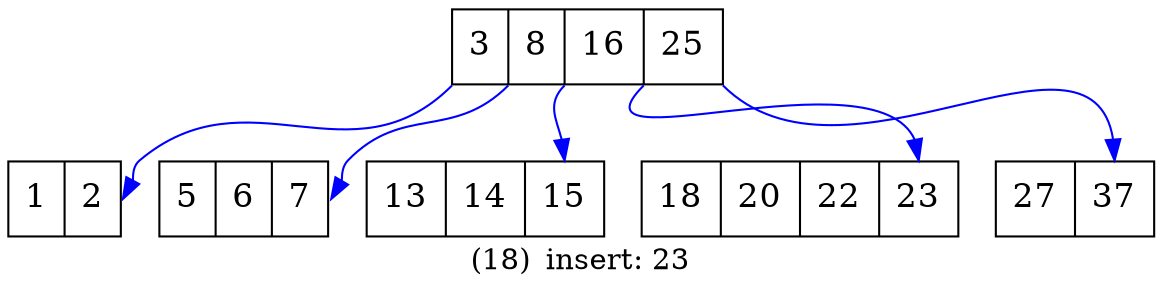 /************************************************
Auto generated by my program which transfer B-Tree to dot file.
Author: wangdq 
Time: 2015-06-08
CSDN: http://blog.csdn.net/wangdingqiaoit
************************************************/

digraph BTree {
	label="(18)	insert: 23";labelloc=b;labeljust=center;
	ordering=out
	node[shape=record,width=0.5,height=0.5,fontsize=16,style="filled", fillcolor="#FFFFFF",fontcolor="black"];
	edge[color="blue", arrowhead="normal"];
		3[label="<f0> 3|<f1> 8|<f2> 16|<f3> 25"];
		1[label="<f0> 1|<f1> 2"];
		5[label="<f0> 5|<f1> 6|<f2> 7"];
		13[label="<f0> 13|<f1> 14|<f2> 15"];
		18[label="<f0> 18|<f1> 20|<f2> 22|<f3> 23"];
		27[label="<f0> 27|<f1> 37"];
	/* edges*/
	"3":f0:sw->"1":f1
	"3":f1:sw->"5":f2
	"3":f2:sw->"13":f2
	"3":f3:sw->"18":f3
	"3":f3:se->"27":f1
}
